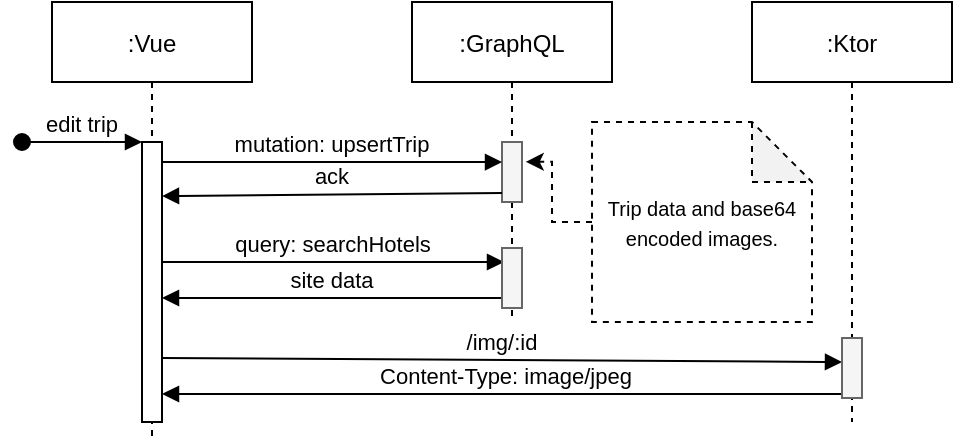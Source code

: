 <mxfile version="17.4.2" type="device"><diagram id="kgpKYQtTHZ0yAKxKKP6v" name="Page-1"><mxGraphModel dx="760" dy="707" grid="1" gridSize="10" guides="1" tooltips="1" connect="1" arrows="1" fold="1" page="1" pageScale="1" pageWidth="850" pageHeight="1100" math="0" shadow="0"><root><mxCell id="0"/><mxCell id="1" parent="0"/><mxCell id="3nuBFxr9cyL0pnOWT2aG-1" value=":Vue" style="shape=umlLifeline;perimeter=lifelinePerimeter;container=1;collapsible=0;recursiveResize=0;rounded=0;shadow=0;strokeWidth=1;" parent="1" vertex="1"><mxGeometry x="120" y="80" width="100" height="220" as="geometry"/></mxCell><mxCell id="3nuBFxr9cyL0pnOWT2aG-2" value="" style="points=[];perimeter=orthogonalPerimeter;rounded=0;shadow=0;strokeWidth=1;" parent="3nuBFxr9cyL0pnOWT2aG-1" vertex="1"><mxGeometry x="45" y="70" width="10" height="140" as="geometry"/></mxCell><mxCell id="3nuBFxr9cyL0pnOWT2aG-3" value="edit trip" style="verticalAlign=bottom;startArrow=oval;endArrow=block;startSize=8;shadow=0;strokeWidth=1;" parent="3nuBFxr9cyL0pnOWT2aG-1" target="3nuBFxr9cyL0pnOWT2aG-2" edge="1"><mxGeometry relative="1" as="geometry"><mxPoint x="-15" y="70" as="sourcePoint"/></mxGeometry></mxCell><mxCell id="BgDNm_LXarvG79IzVBO6-4" value="query: searchHotels" style="verticalAlign=bottom;endArrow=block;entryX=0;entryY=0;shadow=0;strokeWidth=1;" edge="1" parent="3nuBFxr9cyL0pnOWT2aG-1"><mxGeometry relative="1" as="geometry"><mxPoint x="55" y="130" as="sourcePoint"/><mxPoint x="226" y="130" as="targetPoint"/></mxGeometry></mxCell><mxCell id="BgDNm_LXarvG79IzVBO6-5" value="site data" style="verticalAlign=bottom;endArrow=block;shadow=0;strokeWidth=1;" edge="1" parent="3nuBFxr9cyL0pnOWT2aG-1"><mxGeometry relative="1" as="geometry"><mxPoint x="225" y="148" as="sourcePoint"/><mxPoint x="55" y="148" as="targetPoint"/></mxGeometry></mxCell><mxCell id="BgDNm_LXarvG79IzVBO6-6" value="/img/:id" style="verticalAlign=bottom;endArrow=block;entryX=0;entryY=0.4;shadow=0;strokeWidth=1;entryDx=0;entryDy=0;entryPerimeter=0;" edge="1" parent="3nuBFxr9cyL0pnOWT2aG-1" target="BgDNm_LXarvG79IzVBO6-17"><mxGeometry relative="1" as="geometry"><mxPoint x="55" y="178" as="sourcePoint"/><mxPoint x="226.0" y="178" as="targetPoint"/></mxGeometry></mxCell><mxCell id="BgDNm_LXarvG79IzVBO6-7" value="Content-Type: image/jpeg" style="verticalAlign=bottom;endArrow=block;shadow=0;strokeWidth=1;fontStyle=0" edge="1" parent="3nuBFxr9cyL0pnOWT2aG-1" source="BgDNm_LXarvG79IzVBO6-14"><mxGeometry relative="1" as="geometry"><mxPoint x="225" y="196" as="sourcePoint"/><mxPoint x="55" y="196" as="targetPoint"/></mxGeometry></mxCell><mxCell id="3nuBFxr9cyL0pnOWT2aG-5" value=":GraphQL" style="shape=umlLifeline;perimeter=lifelinePerimeter;container=1;collapsible=0;recursiveResize=0;rounded=0;shadow=0;strokeWidth=1;" parent="1" vertex="1"><mxGeometry x="300" y="80" width="100" height="160" as="geometry"/></mxCell><mxCell id="BgDNm_LXarvG79IzVBO6-9" value="" style="points=[];perimeter=orthogonalPerimeter;rounded=0;shadow=0;strokeWidth=1;fillColor=#f5f5f5;fontColor=#333333;strokeColor=#666666;" vertex="1" parent="3nuBFxr9cyL0pnOWT2aG-5"><mxGeometry x="45" y="70" width="10" height="30" as="geometry"/></mxCell><mxCell id="BgDNm_LXarvG79IzVBO6-11" value="" style="points=[];perimeter=orthogonalPerimeter;rounded=0;shadow=0;strokeWidth=1;fillColor=#f5f5f5;fontColor=#333333;strokeColor=#666666;" vertex="1" parent="3nuBFxr9cyL0pnOWT2aG-5"><mxGeometry x="45" y="123" width="10" height="30" as="geometry"/></mxCell><mxCell id="3nuBFxr9cyL0pnOWT2aG-8" value="mutation: upsertTrip" style="verticalAlign=bottom;endArrow=block;entryX=0.001;entryY=0.101;shadow=0;strokeWidth=1;entryDx=0;entryDy=0;entryPerimeter=0;" parent="1" source="3nuBFxr9cyL0pnOWT2aG-2" edge="1"><mxGeometry relative="1" as="geometry"><mxPoint x="275" y="160" as="sourcePoint"/><mxPoint x="345.01" y="160.02" as="targetPoint"/></mxGeometry></mxCell><mxCell id="3nuBFxr9cyL0pnOWT2aG-9" value="ack" style="verticalAlign=bottom;endArrow=block;entryX=1;entryY=0.193;shadow=0;strokeWidth=1;entryDx=0;entryDy=0;entryPerimeter=0;" parent="1" target="3nuBFxr9cyL0pnOWT2aG-2" edge="1"><mxGeometry relative="1" as="geometry"><mxPoint x="345" y="175.46" as="sourcePoint"/><mxPoint x="180" y="200" as="targetPoint"/></mxGeometry></mxCell><mxCell id="BgDNm_LXarvG79IzVBO6-14" value=":Ktor" style="shape=umlLifeline;perimeter=lifelinePerimeter;container=1;collapsible=0;recursiveResize=0;rounded=0;shadow=0;strokeWidth=1;" vertex="1" parent="1"><mxGeometry x="470" y="80" width="100" height="210" as="geometry"/></mxCell><mxCell id="BgDNm_LXarvG79IzVBO6-17" value="" style="points=[];perimeter=orthogonalPerimeter;rounded=0;shadow=0;strokeWidth=1;fillColor=#f5f5f5;fontColor=#333333;strokeColor=#666666;" vertex="1" parent="BgDNm_LXarvG79IzVBO6-14"><mxGeometry x="45" y="168" width="10" height="30" as="geometry"/></mxCell><mxCell id="BgDNm_LXarvG79IzVBO6-18" style="edgeStyle=orthogonalEdgeStyle;rounded=0;orthogonalLoop=1;jettySize=auto;html=1;entryX=1.189;entryY=0.331;entryDx=0;entryDy=0;entryPerimeter=0;dashed=1;fontSize=10;" edge="1" parent="1" source="BgDNm_LXarvG79IzVBO6-1" target="BgDNm_LXarvG79IzVBO6-9"><mxGeometry relative="1" as="geometry"/></mxCell><mxCell id="BgDNm_LXarvG79IzVBO6-1" value="&lt;font style=&quot;font-size: 10px&quot;&gt;Trip data and base64 encoded images.&lt;/font&gt;" style="shape=note;whiteSpace=wrap;html=1;backgroundOutline=1;darkOpacity=0.05;dashed=1;" vertex="1" parent="1"><mxGeometry x="390" y="140" width="110" height="100" as="geometry"/></mxCell></root></mxGraphModel></diagram></mxfile>